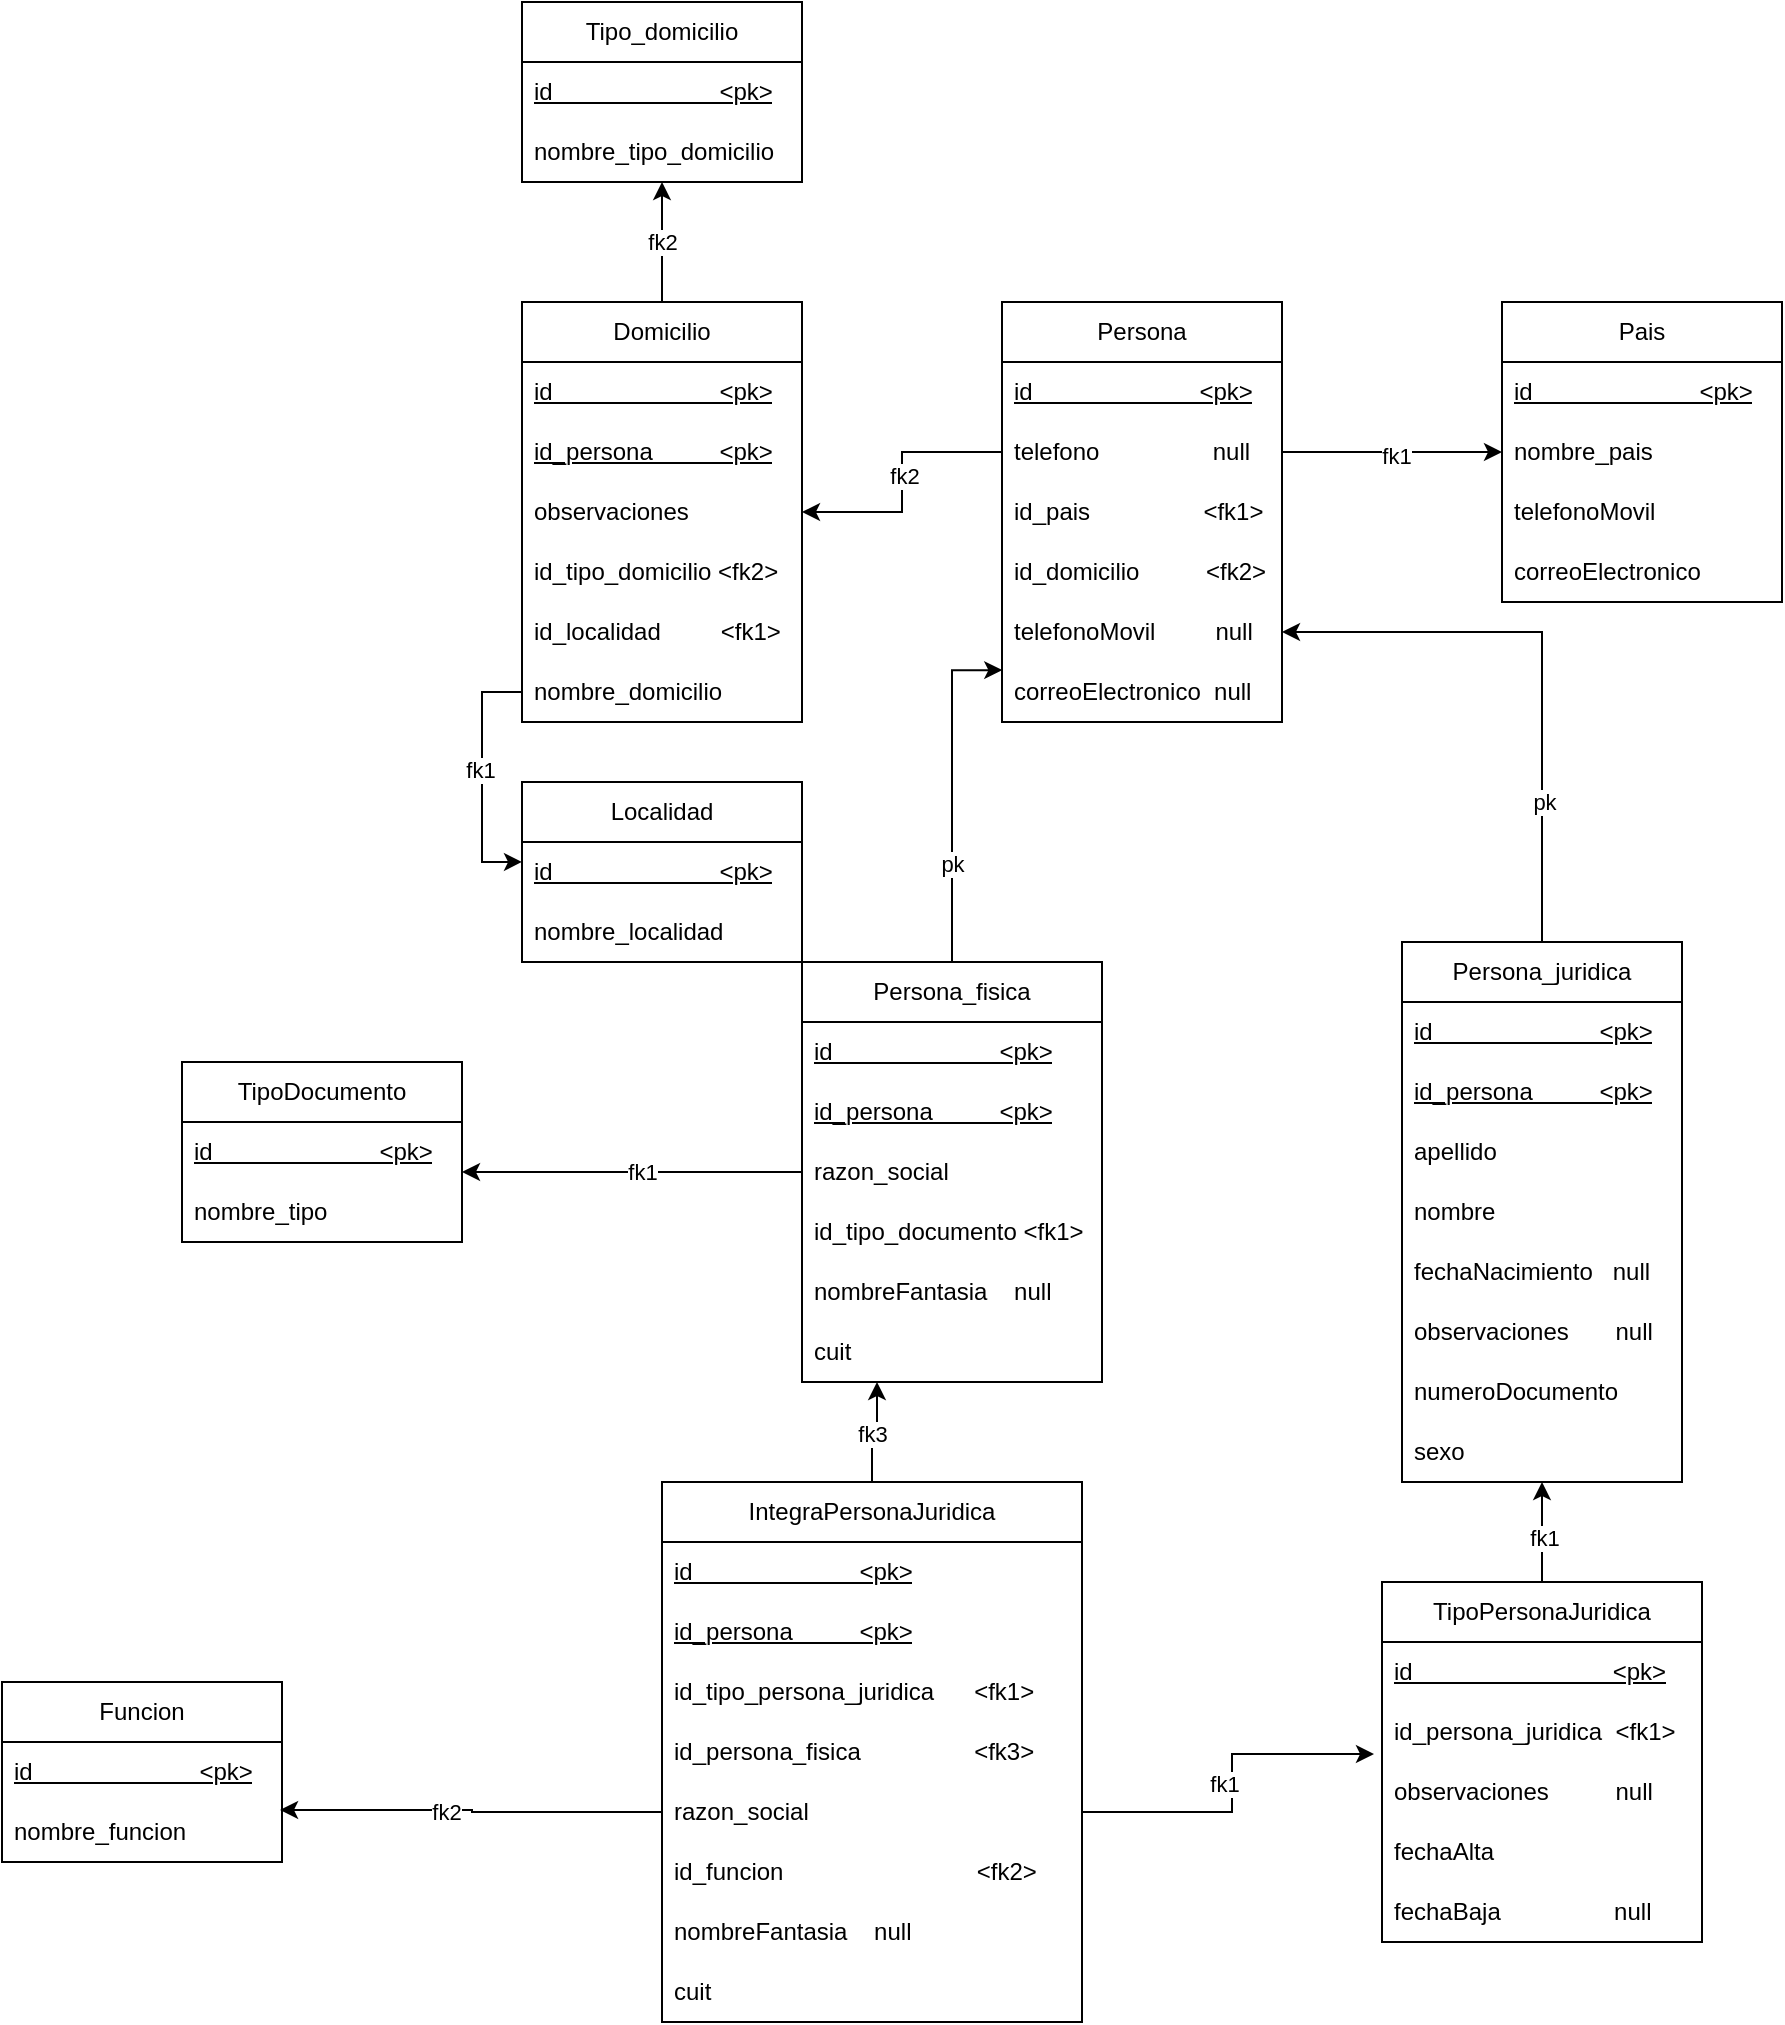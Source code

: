 <mxfile version="24.7.13">
  <diagram name="Page-1" id="C4uqOGB4L-QRxId2xkjS">
    <mxGraphModel dx="2366" dy="1842" grid="1" gridSize="10" guides="1" tooltips="1" connect="1" arrows="1" fold="1" page="1" pageScale="1" pageWidth="850" pageHeight="1100" math="0" shadow="0">
      <root>
        <mxCell id="0" />
        <mxCell id="1" parent="0" />
        <mxCell id="psAsw6sxhrH09f4ZaTey-1" value="Persona" style="swimlane;fontStyle=0;childLayout=stackLayout;horizontal=1;startSize=30;horizontalStack=0;resizeParent=1;resizeParentMax=0;resizeLast=0;collapsible=1;marginBottom=0;whiteSpace=wrap;html=1;" vertex="1" parent="1">
          <mxGeometry x="140" y="110" width="140" height="210" as="geometry" />
        </mxCell>
        <mxCell id="psAsw6sxhrH09f4ZaTey-5" value="&lt;u&gt;id&amp;nbsp;&amp;nbsp;&amp;nbsp;&amp;nbsp;&amp;nbsp;&amp;nbsp;&amp;nbsp;&amp;nbsp;&amp;nbsp;&amp;nbsp;&amp;nbsp;&amp;nbsp;&amp;nbsp;&amp;nbsp;&amp;nbsp;&amp;nbsp;&amp;nbsp;&amp;nbsp;&amp;nbsp;&amp;nbsp;&amp;nbsp;&amp;nbsp;&amp;nbsp;&amp;nbsp; &amp;lt;pk&amp;gt;&lt;/u&gt;" style="text;strokeColor=none;fillColor=none;align=left;verticalAlign=middle;spacingLeft=4;spacingRight=4;overflow=hidden;points=[[0,0.5],[1,0.5]];portConstraint=eastwest;rotatable=0;whiteSpace=wrap;html=1;" vertex="1" parent="psAsw6sxhrH09f4ZaTey-1">
          <mxGeometry y="30" width="140" height="30" as="geometry" />
        </mxCell>
        <mxCell id="psAsw6sxhrH09f4ZaTey-2" value="telefono&amp;nbsp;&amp;nbsp;&amp;nbsp;&amp;nbsp;&amp;nbsp;&amp;nbsp;&amp;nbsp;&amp;nbsp;&amp;nbsp;&amp;nbsp;&amp;nbsp;&amp;nbsp;&amp;nbsp;&amp;nbsp;&amp;nbsp;&amp;nbsp; null" style="text;strokeColor=none;fillColor=none;align=left;verticalAlign=middle;spacingLeft=4;spacingRight=4;overflow=hidden;points=[[0,0.5],[1,0.5]];portConstraint=eastwest;rotatable=0;whiteSpace=wrap;html=1;" vertex="1" parent="psAsw6sxhrH09f4ZaTey-1">
          <mxGeometry y="60" width="140" height="30" as="geometry" />
        </mxCell>
        <mxCell id="psAsw6sxhrH09f4ZaTey-12" value="id_pais&amp;nbsp;&amp;nbsp;&amp;nbsp;&amp;nbsp;&amp;nbsp;&amp;nbsp;&amp;nbsp;&amp;nbsp;&amp;nbsp;&amp;nbsp;&amp;nbsp;&amp;nbsp;&amp;nbsp;&amp;nbsp;&amp;nbsp;&amp;nbsp; &amp;lt;fk1&amp;gt;" style="text;strokeColor=none;fillColor=none;align=left;verticalAlign=middle;spacingLeft=4;spacingRight=4;overflow=hidden;points=[[0,0.5],[1,0.5]];portConstraint=eastwest;rotatable=0;whiteSpace=wrap;html=1;" vertex="1" parent="psAsw6sxhrH09f4ZaTey-1">
          <mxGeometry y="90" width="140" height="30" as="geometry" />
        </mxCell>
        <mxCell id="psAsw6sxhrH09f4ZaTey-20" value="id_domicilio &amp;nbsp; &amp;nbsp;&amp;nbsp;&amp;nbsp;&amp;nbsp;&amp;nbsp;&amp;nbsp; &amp;lt;fk2&amp;gt;" style="text;strokeColor=none;fillColor=none;align=left;verticalAlign=middle;spacingLeft=4;spacingRight=4;overflow=hidden;points=[[0,0.5],[1,0.5]];portConstraint=eastwest;rotatable=0;whiteSpace=wrap;html=1;" vertex="1" parent="psAsw6sxhrH09f4ZaTey-1">
          <mxGeometry y="120" width="140" height="30" as="geometry" />
        </mxCell>
        <mxCell id="psAsw6sxhrH09f4ZaTey-3" value="telefonoMovil&amp;nbsp;&amp;nbsp;&amp;nbsp;&amp;nbsp;&amp;nbsp;&amp;nbsp;&amp;nbsp;&amp;nbsp; null" style="text;strokeColor=none;fillColor=none;align=left;verticalAlign=middle;spacingLeft=4;spacingRight=4;overflow=hidden;points=[[0,0.5],[1,0.5]];portConstraint=eastwest;rotatable=0;whiteSpace=wrap;html=1;" vertex="1" parent="psAsw6sxhrH09f4ZaTey-1">
          <mxGeometry y="150" width="140" height="30" as="geometry" />
        </mxCell>
        <mxCell id="psAsw6sxhrH09f4ZaTey-4" value="correoElectronico&amp;nbsp; null" style="text;strokeColor=none;fillColor=none;align=left;verticalAlign=middle;spacingLeft=4;spacingRight=4;overflow=hidden;points=[[0,0.5],[1,0.5]];portConstraint=eastwest;rotatable=0;whiteSpace=wrap;html=1;" vertex="1" parent="psAsw6sxhrH09f4ZaTey-1">
          <mxGeometry y="180" width="140" height="30" as="geometry" />
        </mxCell>
        <mxCell id="psAsw6sxhrH09f4ZaTey-6" value="Pais" style="swimlane;fontStyle=0;childLayout=stackLayout;horizontal=1;startSize=30;horizontalStack=0;resizeParent=1;resizeParentMax=0;resizeLast=0;collapsible=1;marginBottom=0;whiteSpace=wrap;html=1;" vertex="1" parent="1">
          <mxGeometry x="390" y="110" width="140" height="150" as="geometry" />
        </mxCell>
        <mxCell id="psAsw6sxhrH09f4ZaTey-7" value="&lt;u&gt;id&amp;nbsp;&amp;nbsp;&amp;nbsp;&amp;nbsp;&amp;nbsp;&amp;nbsp;&amp;nbsp;&amp;nbsp;&amp;nbsp;&amp;nbsp;&amp;nbsp;&amp;nbsp;&amp;nbsp;&amp;nbsp;&amp;nbsp;&amp;nbsp;&amp;nbsp;&amp;nbsp;&amp;nbsp;&amp;nbsp;&amp;nbsp;&amp;nbsp;&amp;nbsp;&amp;nbsp; &amp;lt;pk&amp;gt;&lt;/u&gt;" style="text;strokeColor=none;fillColor=none;align=left;verticalAlign=middle;spacingLeft=4;spacingRight=4;overflow=hidden;points=[[0,0.5],[1,0.5]];portConstraint=eastwest;rotatable=0;whiteSpace=wrap;html=1;" vertex="1" parent="psAsw6sxhrH09f4ZaTey-6">
          <mxGeometry y="30" width="140" height="30" as="geometry" />
        </mxCell>
        <mxCell id="psAsw6sxhrH09f4ZaTey-8" value="nombre_pais" style="text;strokeColor=none;fillColor=none;align=left;verticalAlign=middle;spacingLeft=4;spacingRight=4;overflow=hidden;points=[[0,0.5],[1,0.5]];portConstraint=eastwest;rotatable=0;whiteSpace=wrap;html=1;" vertex="1" parent="psAsw6sxhrH09f4ZaTey-6">
          <mxGeometry y="60" width="140" height="30" as="geometry" />
        </mxCell>
        <mxCell id="psAsw6sxhrH09f4ZaTey-9" value="telefonoMovil" style="text;strokeColor=none;fillColor=none;align=left;verticalAlign=middle;spacingLeft=4;spacingRight=4;overflow=hidden;points=[[0,0.5],[1,0.5]];portConstraint=eastwest;rotatable=0;whiteSpace=wrap;html=1;" vertex="1" parent="psAsw6sxhrH09f4ZaTey-6">
          <mxGeometry y="90" width="140" height="30" as="geometry" />
        </mxCell>
        <mxCell id="psAsw6sxhrH09f4ZaTey-10" value="correoElectronico" style="text;strokeColor=none;fillColor=none;align=left;verticalAlign=middle;spacingLeft=4;spacingRight=4;overflow=hidden;points=[[0,0.5],[1,0.5]];portConstraint=eastwest;rotatable=0;whiteSpace=wrap;html=1;" vertex="1" parent="psAsw6sxhrH09f4ZaTey-6">
          <mxGeometry y="120" width="140" height="30" as="geometry" />
        </mxCell>
        <mxCell id="psAsw6sxhrH09f4ZaTey-11" style="edgeStyle=orthogonalEdgeStyle;rounded=0;orthogonalLoop=1;jettySize=auto;html=1;entryX=0;entryY=0.5;entryDx=0;entryDy=0;" edge="1" parent="1" source="psAsw6sxhrH09f4ZaTey-2" target="psAsw6sxhrH09f4ZaTey-8">
          <mxGeometry relative="1" as="geometry" />
        </mxCell>
        <mxCell id="psAsw6sxhrH09f4ZaTey-13" value="fk1" style="edgeLabel;html=1;align=center;verticalAlign=middle;resizable=0;points=[];" vertex="1" connectable="0" parent="psAsw6sxhrH09f4ZaTey-11">
          <mxGeometry x="0.04" y="-2" relative="1" as="geometry">
            <mxPoint as="offset" />
          </mxGeometry>
        </mxCell>
        <mxCell id="psAsw6sxhrH09f4ZaTey-14" value="Domicilio" style="swimlane;fontStyle=0;childLayout=stackLayout;horizontal=1;startSize=30;horizontalStack=0;resizeParent=1;resizeParentMax=0;resizeLast=0;collapsible=1;marginBottom=0;whiteSpace=wrap;html=1;" vertex="1" parent="1">
          <mxGeometry x="-100" y="110" width="140" height="210" as="geometry" />
        </mxCell>
        <mxCell id="psAsw6sxhrH09f4ZaTey-15" value="&lt;u&gt;id&amp;nbsp;&amp;nbsp;&amp;nbsp;&amp;nbsp;&amp;nbsp;&amp;nbsp;&amp;nbsp;&amp;nbsp;&amp;nbsp;&amp;nbsp;&amp;nbsp;&amp;nbsp;&amp;nbsp;&amp;nbsp;&amp;nbsp;&amp;nbsp;&amp;nbsp;&amp;nbsp;&amp;nbsp;&amp;nbsp;&amp;nbsp;&amp;nbsp;&amp;nbsp;&amp;nbsp; &amp;lt;pk&amp;gt;&lt;/u&gt;" style="text;strokeColor=none;fillColor=none;align=left;verticalAlign=middle;spacingLeft=4;spacingRight=4;overflow=hidden;points=[[0,0.5],[1,0.5]];portConstraint=eastwest;rotatable=0;whiteSpace=wrap;html=1;" vertex="1" parent="psAsw6sxhrH09f4ZaTey-14">
          <mxGeometry y="30" width="140" height="30" as="geometry" />
        </mxCell>
        <mxCell id="psAsw6sxhrH09f4ZaTey-52" value="&lt;u&gt;id_persona&amp;nbsp; &amp;nbsp;&amp;nbsp;&amp;nbsp;&amp;nbsp;&amp;nbsp;&amp;nbsp;&amp;nbsp; &amp;lt;pk&amp;gt;&lt;/u&gt;" style="text;strokeColor=none;fillColor=none;align=left;verticalAlign=middle;spacingLeft=4;spacingRight=4;overflow=hidden;points=[[0,0.5],[1,0.5]];portConstraint=eastwest;rotatable=0;whiteSpace=wrap;html=1;" vertex="1" parent="psAsw6sxhrH09f4ZaTey-14">
          <mxGeometry y="60" width="140" height="30" as="geometry" />
        </mxCell>
        <mxCell id="psAsw6sxhrH09f4ZaTey-16" value="observaciones" style="text;strokeColor=none;fillColor=none;align=left;verticalAlign=middle;spacingLeft=4;spacingRight=4;overflow=hidden;points=[[0,0.5],[1,0.5]];portConstraint=eastwest;rotatable=0;whiteSpace=wrap;html=1;" vertex="1" parent="psAsw6sxhrH09f4ZaTey-14">
          <mxGeometry y="90" width="140" height="30" as="geometry" />
        </mxCell>
        <mxCell id="psAsw6sxhrH09f4ZaTey-37" value="id_tipo_domicilio &amp;lt;fk2&amp;gt;" style="text;strokeColor=none;fillColor=none;align=left;verticalAlign=middle;spacingLeft=4;spacingRight=4;overflow=hidden;points=[[0,0.5],[1,0.5]];portConstraint=eastwest;rotatable=0;whiteSpace=wrap;html=1;" vertex="1" parent="psAsw6sxhrH09f4ZaTey-14">
          <mxGeometry y="120" width="140" height="30" as="geometry" />
        </mxCell>
        <mxCell id="psAsw6sxhrH09f4ZaTey-29" value="id_localidad&amp;nbsp; &amp;nbsp;&amp;nbsp;&amp;nbsp;&amp;nbsp;&amp;nbsp;&amp;nbsp; &amp;lt;fk1&amp;gt;" style="text;strokeColor=none;fillColor=none;align=left;verticalAlign=middle;spacingLeft=4;spacingRight=4;overflow=hidden;points=[[0,0.5],[1,0.5]];portConstraint=eastwest;rotatable=0;whiteSpace=wrap;html=1;" vertex="1" parent="psAsw6sxhrH09f4ZaTey-14">
          <mxGeometry y="150" width="140" height="30" as="geometry" />
        </mxCell>
        <mxCell id="psAsw6sxhrH09f4ZaTey-17" value="nombre_domicilio" style="text;strokeColor=none;fillColor=none;align=left;verticalAlign=middle;spacingLeft=4;spacingRight=4;overflow=hidden;points=[[0,0.5],[1,0.5]];portConstraint=eastwest;rotatable=0;whiteSpace=wrap;html=1;" vertex="1" parent="psAsw6sxhrH09f4ZaTey-14">
          <mxGeometry y="180" width="140" height="30" as="geometry" />
        </mxCell>
        <mxCell id="psAsw6sxhrH09f4ZaTey-19" style="edgeStyle=orthogonalEdgeStyle;rounded=0;orthogonalLoop=1;jettySize=auto;html=1;entryX=1;entryY=0.5;entryDx=0;entryDy=0;" edge="1" parent="1" source="psAsw6sxhrH09f4ZaTey-2" target="psAsw6sxhrH09f4ZaTey-16">
          <mxGeometry relative="1" as="geometry" />
        </mxCell>
        <mxCell id="psAsw6sxhrH09f4ZaTey-22" value="fk2" style="edgeLabel;html=1;align=center;verticalAlign=middle;resizable=0;points=[];" vertex="1" connectable="0" parent="psAsw6sxhrH09f4ZaTey-19">
          <mxGeometry x="-0.056" y="1" relative="1" as="geometry">
            <mxPoint as="offset" />
          </mxGeometry>
        </mxCell>
        <mxCell id="psAsw6sxhrH09f4ZaTey-23" value="Localidad" style="swimlane;fontStyle=0;childLayout=stackLayout;horizontal=1;startSize=30;horizontalStack=0;resizeParent=1;resizeParentMax=0;resizeLast=0;collapsible=1;marginBottom=0;whiteSpace=wrap;html=1;" vertex="1" parent="1">
          <mxGeometry x="-100" y="350" width="140" height="90" as="geometry" />
        </mxCell>
        <mxCell id="psAsw6sxhrH09f4ZaTey-24" value="&lt;u&gt;id&amp;nbsp;&amp;nbsp;&amp;nbsp;&amp;nbsp;&amp;nbsp;&amp;nbsp;&amp;nbsp;&amp;nbsp;&amp;nbsp;&amp;nbsp;&amp;nbsp;&amp;nbsp;&amp;nbsp;&amp;nbsp;&amp;nbsp;&amp;nbsp;&amp;nbsp;&amp;nbsp;&amp;nbsp;&amp;nbsp;&amp;nbsp;&amp;nbsp;&amp;nbsp;&amp;nbsp; &amp;lt;pk&amp;gt;&lt;/u&gt;" style="text;strokeColor=none;fillColor=none;align=left;verticalAlign=middle;spacingLeft=4;spacingRight=4;overflow=hidden;points=[[0,0.5],[1,0.5]];portConstraint=eastwest;rotatable=0;whiteSpace=wrap;html=1;" vertex="1" parent="psAsw6sxhrH09f4ZaTey-23">
          <mxGeometry y="30" width="140" height="30" as="geometry" />
        </mxCell>
        <mxCell id="psAsw6sxhrH09f4ZaTey-25" value="nombre_localidad" style="text;strokeColor=none;fillColor=none;align=left;verticalAlign=middle;spacingLeft=4;spacingRight=4;overflow=hidden;points=[[0,0.5],[1,0.5]];portConstraint=eastwest;rotatable=0;whiteSpace=wrap;html=1;" vertex="1" parent="psAsw6sxhrH09f4ZaTey-23">
          <mxGeometry y="60" width="140" height="30" as="geometry" />
        </mxCell>
        <mxCell id="psAsw6sxhrH09f4ZaTey-28" style="edgeStyle=orthogonalEdgeStyle;rounded=0;orthogonalLoop=1;jettySize=auto;html=1;entryX=0;entryY=0.333;entryDx=0;entryDy=0;entryPerimeter=0;" edge="1" parent="1" source="psAsw6sxhrH09f4ZaTey-17" target="psAsw6sxhrH09f4ZaTey-24">
          <mxGeometry relative="1" as="geometry" />
        </mxCell>
        <mxCell id="psAsw6sxhrH09f4ZaTey-94" value="fk1" style="edgeLabel;html=1;align=center;verticalAlign=middle;resizable=0;points=[];" vertex="1" connectable="0" parent="psAsw6sxhrH09f4ZaTey-28">
          <mxGeometry x="-0.053" y="-1" relative="1" as="geometry">
            <mxPoint as="offset" />
          </mxGeometry>
        </mxCell>
        <mxCell id="psAsw6sxhrH09f4ZaTey-30" value="Tipo_domicilio" style="swimlane;fontStyle=0;childLayout=stackLayout;horizontal=1;startSize=30;horizontalStack=0;resizeParent=1;resizeParentMax=0;resizeLast=0;collapsible=1;marginBottom=0;whiteSpace=wrap;html=1;" vertex="1" parent="1">
          <mxGeometry x="-100" y="-40" width="140" height="90" as="geometry" />
        </mxCell>
        <mxCell id="psAsw6sxhrH09f4ZaTey-31" value="&lt;u&gt;id&amp;nbsp;&amp;nbsp;&amp;nbsp;&amp;nbsp;&amp;nbsp;&amp;nbsp;&amp;nbsp;&amp;nbsp;&amp;nbsp;&amp;nbsp;&amp;nbsp;&amp;nbsp;&amp;nbsp;&amp;nbsp;&amp;nbsp;&amp;nbsp;&amp;nbsp;&amp;nbsp;&amp;nbsp;&amp;nbsp;&amp;nbsp;&amp;nbsp;&amp;nbsp;&amp;nbsp; &amp;lt;pk&amp;gt;&lt;/u&gt;" style="text;strokeColor=none;fillColor=none;align=left;verticalAlign=middle;spacingLeft=4;spacingRight=4;overflow=hidden;points=[[0,0.5],[1,0.5]];portConstraint=eastwest;rotatable=0;whiteSpace=wrap;html=1;" vertex="1" parent="psAsw6sxhrH09f4ZaTey-30">
          <mxGeometry y="30" width="140" height="30" as="geometry" />
        </mxCell>
        <mxCell id="psAsw6sxhrH09f4ZaTey-32" value="nombre_tipo_domicilio" style="text;strokeColor=none;fillColor=none;align=left;verticalAlign=middle;spacingLeft=4;spacingRight=4;overflow=hidden;points=[[0,0.5],[1,0.5]];portConstraint=eastwest;rotatable=0;whiteSpace=wrap;html=1;" vertex="1" parent="psAsw6sxhrH09f4ZaTey-30">
          <mxGeometry y="60" width="140" height="30" as="geometry" />
        </mxCell>
        <mxCell id="psAsw6sxhrH09f4ZaTey-33" style="edgeStyle=orthogonalEdgeStyle;rounded=0;orthogonalLoop=1;jettySize=auto;html=1;entryX=0.5;entryY=1;entryDx=0;entryDy=0;entryPerimeter=0;" edge="1" parent="1" source="psAsw6sxhrH09f4ZaTey-14" target="psAsw6sxhrH09f4ZaTey-32">
          <mxGeometry relative="1" as="geometry" />
        </mxCell>
        <mxCell id="psAsw6sxhrH09f4ZaTey-95" value="fk2" style="edgeLabel;html=1;align=center;verticalAlign=middle;resizable=0;points=[];" vertex="1" connectable="0" parent="psAsw6sxhrH09f4ZaTey-33">
          <mxGeometry relative="1" as="geometry">
            <mxPoint as="offset" />
          </mxGeometry>
        </mxCell>
        <mxCell id="psAsw6sxhrH09f4ZaTey-38" value="Persona_fisica" style="swimlane;fontStyle=0;childLayout=stackLayout;horizontal=1;startSize=30;horizontalStack=0;resizeParent=1;resizeParentMax=0;resizeLast=0;collapsible=1;marginBottom=0;whiteSpace=wrap;html=1;" vertex="1" parent="1">
          <mxGeometry x="40" y="440" width="150" height="210" as="geometry" />
        </mxCell>
        <mxCell id="psAsw6sxhrH09f4ZaTey-39" value="&lt;u&gt;id&amp;nbsp;&amp;nbsp;&amp;nbsp;&amp;nbsp;&amp;nbsp;&amp;nbsp;&amp;nbsp;&amp;nbsp;&amp;nbsp;&amp;nbsp;&amp;nbsp;&amp;nbsp;&amp;nbsp;&amp;nbsp;&amp;nbsp;&amp;nbsp;&amp;nbsp;&amp;nbsp;&amp;nbsp;&amp;nbsp;&amp;nbsp;&amp;nbsp;&amp;nbsp;&amp;nbsp; &amp;lt;pk&amp;gt;&lt;/u&gt;" style="text;strokeColor=none;fillColor=none;align=left;verticalAlign=middle;spacingLeft=4;spacingRight=4;overflow=hidden;points=[[0,0.5],[1,0.5]];portConstraint=eastwest;rotatable=0;whiteSpace=wrap;html=1;" vertex="1" parent="psAsw6sxhrH09f4ZaTey-38">
          <mxGeometry y="30" width="150" height="30" as="geometry" />
        </mxCell>
        <mxCell id="psAsw6sxhrH09f4ZaTey-57" value="&lt;u&gt;id_persona &amp;nbsp; &amp;nbsp;&amp;nbsp;&amp;nbsp;&amp;nbsp;&amp;nbsp;&amp;nbsp; &amp;lt;pk&amp;gt;&lt;/u&gt;" style="text;strokeColor=none;fillColor=none;align=left;verticalAlign=middle;spacingLeft=4;spacingRight=4;overflow=hidden;points=[[0,0.5],[1,0.5]];portConstraint=eastwest;rotatable=0;whiteSpace=wrap;html=1;" vertex="1" parent="psAsw6sxhrH09f4ZaTey-38">
          <mxGeometry y="60" width="150" height="30" as="geometry" />
        </mxCell>
        <mxCell id="psAsw6sxhrH09f4ZaTey-40" value="razon_social&amp;nbsp;&amp;nbsp;&amp;nbsp;&amp;nbsp;&amp;nbsp; " style="text;strokeColor=none;fillColor=none;align=left;verticalAlign=middle;spacingLeft=4;spacingRight=4;overflow=hidden;points=[[0,0.5],[1,0.5]];portConstraint=eastwest;rotatable=0;whiteSpace=wrap;html=1;" vertex="1" parent="psAsw6sxhrH09f4ZaTey-38">
          <mxGeometry y="90" width="150" height="30" as="geometry" />
        </mxCell>
        <mxCell id="psAsw6sxhrH09f4ZaTey-103" value="id_tipo_documento &amp;lt;fk1&amp;gt;" style="text;strokeColor=none;fillColor=none;align=left;verticalAlign=middle;spacingLeft=4;spacingRight=4;overflow=hidden;points=[[0,0.5],[1,0.5]];portConstraint=eastwest;rotatable=0;whiteSpace=wrap;html=1;" vertex="1" parent="psAsw6sxhrH09f4ZaTey-38">
          <mxGeometry y="120" width="150" height="30" as="geometry" />
        </mxCell>
        <mxCell id="psAsw6sxhrH09f4ZaTey-41" value="nombreFantasia&amp;nbsp;&amp;nbsp;&amp;nbsp; null" style="text;strokeColor=none;fillColor=none;align=left;verticalAlign=middle;spacingLeft=4;spacingRight=4;overflow=hidden;points=[[0,0.5],[1,0.5]];portConstraint=eastwest;rotatable=0;whiteSpace=wrap;html=1;" vertex="1" parent="psAsw6sxhrH09f4ZaTey-38">
          <mxGeometry y="150" width="150" height="30" as="geometry" />
        </mxCell>
        <mxCell id="psAsw6sxhrH09f4ZaTey-42" value="cuit" style="text;strokeColor=none;fillColor=none;align=left;verticalAlign=middle;spacingLeft=4;spacingRight=4;overflow=hidden;points=[[0,0.5],[1,0.5]];portConstraint=eastwest;rotatable=0;whiteSpace=wrap;html=1;" vertex="1" parent="psAsw6sxhrH09f4ZaTey-38">
          <mxGeometry y="180" width="150" height="30" as="geometry" />
        </mxCell>
        <mxCell id="psAsw6sxhrH09f4ZaTey-56" style="edgeStyle=orthogonalEdgeStyle;rounded=0;orthogonalLoop=1;jettySize=auto;html=1;entryX=1;entryY=0.5;entryDx=0;entryDy=0;" edge="1" parent="1" source="psAsw6sxhrH09f4ZaTey-45" target="psAsw6sxhrH09f4ZaTey-3">
          <mxGeometry relative="1" as="geometry" />
        </mxCell>
        <mxCell id="psAsw6sxhrH09f4ZaTey-93" value="pk" style="edgeLabel;html=1;align=center;verticalAlign=middle;resizable=0;points=[];" vertex="1" connectable="0" parent="psAsw6sxhrH09f4ZaTey-56">
          <mxGeometry x="-0.509" y="-1" relative="1" as="geometry">
            <mxPoint as="offset" />
          </mxGeometry>
        </mxCell>
        <mxCell id="psAsw6sxhrH09f4ZaTey-45" value="Persona_juridica" style="swimlane;fontStyle=0;childLayout=stackLayout;horizontal=1;startSize=30;horizontalStack=0;resizeParent=1;resizeParentMax=0;resizeLast=0;collapsible=1;marginBottom=0;whiteSpace=wrap;html=1;" vertex="1" parent="1">
          <mxGeometry x="340" y="430" width="140" height="270" as="geometry" />
        </mxCell>
        <mxCell id="psAsw6sxhrH09f4ZaTey-46" value="&lt;u&gt;id&amp;nbsp;&amp;nbsp;&amp;nbsp;&amp;nbsp;&amp;nbsp;&amp;nbsp;&amp;nbsp;&amp;nbsp;&amp;nbsp;&amp;nbsp;&amp;nbsp;&amp;nbsp;&amp;nbsp;&amp;nbsp;&amp;nbsp;&amp;nbsp;&amp;nbsp;&amp;nbsp;&amp;nbsp;&amp;nbsp;&amp;nbsp;&amp;nbsp;&amp;nbsp;&amp;nbsp; &amp;lt;pk&amp;gt;&lt;/u&gt;" style="text;strokeColor=none;fillColor=none;align=left;verticalAlign=middle;spacingLeft=4;spacingRight=4;overflow=hidden;points=[[0,0.5],[1,0.5]];portConstraint=eastwest;rotatable=0;whiteSpace=wrap;html=1;" vertex="1" parent="psAsw6sxhrH09f4ZaTey-45">
          <mxGeometry y="30" width="140" height="30" as="geometry" />
        </mxCell>
        <mxCell id="psAsw6sxhrH09f4ZaTey-59" value="&lt;u&gt;id_persona &amp;nbsp; &amp;nbsp;&amp;nbsp;&amp;nbsp;&amp;nbsp;&amp;nbsp;&amp;nbsp; &amp;lt;pk&amp;gt;&lt;/u&gt;" style="text;strokeColor=none;fillColor=none;align=left;verticalAlign=middle;spacingLeft=4;spacingRight=4;overflow=hidden;points=[[0,0.5],[1,0.5]];portConstraint=eastwest;rotatable=0;whiteSpace=wrap;html=1;" vertex="1" parent="psAsw6sxhrH09f4ZaTey-45">
          <mxGeometry y="60" width="140" height="30" as="geometry" />
        </mxCell>
        <mxCell id="psAsw6sxhrH09f4ZaTey-47" value="apellido" style="text;strokeColor=none;fillColor=none;align=left;verticalAlign=middle;spacingLeft=4;spacingRight=4;overflow=hidden;points=[[0,0.5],[1,0.5]];portConstraint=eastwest;rotatable=0;whiteSpace=wrap;html=1;" vertex="1" parent="psAsw6sxhrH09f4ZaTey-45">
          <mxGeometry y="90" width="140" height="30" as="geometry" />
        </mxCell>
        <mxCell id="psAsw6sxhrH09f4ZaTey-48" value="nombre" style="text;strokeColor=none;fillColor=none;align=left;verticalAlign=middle;spacingLeft=4;spacingRight=4;overflow=hidden;points=[[0,0.5],[1,0.5]];portConstraint=eastwest;rotatable=0;whiteSpace=wrap;html=1;" vertex="1" parent="psAsw6sxhrH09f4ZaTey-45">
          <mxGeometry y="120" width="140" height="30" as="geometry" />
        </mxCell>
        <mxCell id="psAsw6sxhrH09f4ZaTey-49" value="fechaNacimiento&amp;nbsp;&amp;nbsp; null" style="text;strokeColor=none;fillColor=none;align=left;verticalAlign=middle;spacingLeft=4;spacingRight=4;overflow=hidden;points=[[0,0.5],[1,0.5]];portConstraint=eastwest;rotatable=0;whiteSpace=wrap;html=1;" vertex="1" parent="psAsw6sxhrH09f4ZaTey-45">
          <mxGeometry y="150" width="140" height="30" as="geometry" />
        </mxCell>
        <mxCell id="psAsw6sxhrH09f4ZaTey-50" value="observaciones&amp;nbsp;&amp;nbsp;&amp;nbsp;&amp;nbsp;&amp;nbsp;&amp;nbsp; null" style="text;strokeColor=none;fillColor=none;align=left;verticalAlign=middle;spacingLeft=4;spacingRight=4;overflow=hidden;points=[[0,0.5],[1,0.5]];portConstraint=eastwest;rotatable=0;whiteSpace=wrap;html=1;" vertex="1" parent="psAsw6sxhrH09f4ZaTey-45">
          <mxGeometry y="180" width="140" height="30" as="geometry" />
        </mxCell>
        <mxCell id="psAsw6sxhrH09f4ZaTey-54" value="numeroDocumento" style="text;strokeColor=none;fillColor=none;align=left;verticalAlign=middle;spacingLeft=4;spacingRight=4;overflow=hidden;points=[[0,0.5],[1,0.5]];portConstraint=eastwest;rotatable=0;whiteSpace=wrap;html=1;" vertex="1" parent="psAsw6sxhrH09f4ZaTey-45">
          <mxGeometry y="210" width="140" height="30" as="geometry" />
        </mxCell>
        <mxCell id="psAsw6sxhrH09f4ZaTey-51" value="sexo" style="text;strokeColor=none;fillColor=none;align=left;verticalAlign=middle;spacingLeft=4;spacingRight=4;overflow=hidden;points=[[0,0.5],[1,0.5]];portConstraint=eastwest;rotatable=0;whiteSpace=wrap;html=1;" vertex="1" parent="psAsw6sxhrH09f4ZaTey-45">
          <mxGeometry y="240" width="140" height="30" as="geometry" />
        </mxCell>
        <mxCell id="psAsw6sxhrH09f4ZaTey-55" style="edgeStyle=orthogonalEdgeStyle;rounded=0;orthogonalLoop=1;jettySize=auto;html=1;entryX=0.001;entryY=0.135;entryDx=0;entryDy=0;entryPerimeter=0;" edge="1" parent="1" source="psAsw6sxhrH09f4ZaTey-38" target="psAsw6sxhrH09f4ZaTey-4">
          <mxGeometry relative="1" as="geometry" />
        </mxCell>
        <mxCell id="psAsw6sxhrH09f4ZaTey-92" value="pk" style="edgeLabel;html=1;align=center;verticalAlign=middle;resizable=0;points=[];" vertex="1" connectable="0" parent="psAsw6sxhrH09f4ZaTey-55">
          <mxGeometry x="-0.421" relative="1" as="geometry">
            <mxPoint as="offset" />
          </mxGeometry>
        </mxCell>
        <mxCell id="psAsw6sxhrH09f4ZaTey-84" style="edgeStyle=orthogonalEdgeStyle;rounded=0;orthogonalLoop=1;jettySize=auto;html=1;entryX=0.5;entryY=1;entryDx=0;entryDy=0;" edge="1" parent="1" source="psAsw6sxhrH09f4ZaTey-60" target="psAsw6sxhrH09f4ZaTey-45">
          <mxGeometry relative="1" as="geometry" />
        </mxCell>
        <mxCell id="psAsw6sxhrH09f4ZaTey-91" value="fk1" style="edgeLabel;html=1;align=center;verticalAlign=middle;resizable=0;points=[];" vertex="1" connectable="0" parent="psAsw6sxhrH09f4ZaTey-84">
          <mxGeometry x="-0.12" y="-1" relative="1" as="geometry">
            <mxPoint as="offset" />
          </mxGeometry>
        </mxCell>
        <mxCell id="psAsw6sxhrH09f4ZaTey-60" value="TipoPersonaJuridica" style="swimlane;fontStyle=0;childLayout=stackLayout;horizontal=1;startSize=30;horizontalStack=0;resizeParent=1;resizeParentMax=0;resizeLast=0;collapsible=1;marginBottom=0;whiteSpace=wrap;html=1;" vertex="1" parent="1">
          <mxGeometry x="330" y="750" width="160" height="180" as="geometry" />
        </mxCell>
        <mxCell id="psAsw6sxhrH09f4ZaTey-61" value="&lt;u&gt;id&amp;nbsp;&amp;nbsp;&amp;nbsp;&amp;nbsp;&amp;nbsp;&amp;nbsp;&amp;nbsp;&amp;nbsp;&amp;nbsp;&amp;nbsp;&amp;nbsp;&amp;nbsp;&amp;nbsp;&amp;nbsp;&amp;nbsp;&amp;nbsp;&amp;nbsp;&amp;nbsp;&amp;nbsp;&amp;nbsp;&amp;nbsp;&amp;nbsp;&amp;nbsp;&amp;nbsp;&amp;nbsp;&amp;nbsp;&amp;nbsp;&amp;nbsp;&amp;nbsp; &amp;lt;pk&amp;gt;&lt;/u&gt;" style="text;strokeColor=none;fillColor=none;align=left;verticalAlign=middle;spacingLeft=4;spacingRight=4;overflow=hidden;points=[[0,0.5],[1,0.5]];portConstraint=eastwest;rotatable=0;whiteSpace=wrap;html=1;" vertex="1" parent="psAsw6sxhrH09f4ZaTey-60">
          <mxGeometry y="30" width="160" height="30" as="geometry" />
        </mxCell>
        <mxCell id="psAsw6sxhrH09f4ZaTey-63" value="id_persona_juridica&amp;nbsp; &amp;lt;fk1&amp;gt;" style="text;strokeColor=none;fillColor=none;align=left;verticalAlign=middle;spacingLeft=4;spacingRight=4;overflow=hidden;points=[[0,0.5],[1,0.5]];portConstraint=eastwest;rotatable=0;whiteSpace=wrap;html=1;" vertex="1" parent="psAsw6sxhrH09f4ZaTey-60">
          <mxGeometry y="60" width="160" height="30" as="geometry" />
        </mxCell>
        <mxCell id="psAsw6sxhrH09f4ZaTey-64" value="observaciones&amp;nbsp;&amp;nbsp;&amp;nbsp;&amp;nbsp;&amp;nbsp;&amp;nbsp;&amp;nbsp;&amp;nbsp;&amp;nbsp; null" style="text;strokeColor=none;fillColor=none;align=left;verticalAlign=middle;spacingLeft=4;spacingRight=4;overflow=hidden;points=[[0,0.5],[1,0.5]];portConstraint=eastwest;rotatable=0;whiteSpace=wrap;html=1;" vertex="1" parent="psAsw6sxhrH09f4ZaTey-60">
          <mxGeometry y="90" width="160" height="30" as="geometry" />
        </mxCell>
        <mxCell id="psAsw6sxhrH09f4ZaTey-65" value="fechaAlta&amp;nbsp;&amp;nbsp;&amp;nbsp;&amp;nbsp;&amp;nbsp;&amp;nbsp;&amp;nbsp;&amp;nbsp;&amp;nbsp;&amp;nbsp;&amp;nbsp;&amp;nbsp;&amp;nbsp;&amp;nbsp;&amp;nbsp;&amp;nbsp; " style="text;strokeColor=none;fillColor=none;align=left;verticalAlign=middle;spacingLeft=4;spacingRight=4;overflow=hidden;points=[[0,0.5],[1,0.5]];portConstraint=eastwest;rotatable=0;whiteSpace=wrap;html=1;" vertex="1" parent="psAsw6sxhrH09f4ZaTey-60">
          <mxGeometry y="120" width="160" height="30" as="geometry" />
        </mxCell>
        <mxCell id="psAsw6sxhrH09f4ZaTey-85" value="fechaBaja&amp;nbsp;&amp;nbsp;&amp;nbsp;&amp;nbsp;&amp;nbsp;&amp;nbsp;&amp;nbsp;&amp;nbsp;&amp;nbsp;&amp;nbsp;&amp;nbsp;&amp;nbsp;&amp;nbsp;&amp;nbsp;&amp;nbsp;&amp;nbsp; null" style="text;strokeColor=none;fillColor=none;align=left;verticalAlign=middle;spacingLeft=4;spacingRight=4;overflow=hidden;points=[[0,0.5],[1,0.5]];portConstraint=eastwest;rotatable=0;whiteSpace=wrap;html=1;" vertex="1" parent="psAsw6sxhrH09f4ZaTey-60">
          <mxGeometry y="150" width="160" height="30" as="geometry" />
        </mxCell>
        <mxCell id="psAsw6sxhrH09f4ZaTey-99" style="edgeStyle=orthogonalEdgeStyle;rounded=0;orthogonalLoop=1;jettySize=auto;html=1;entryX=0.25;entryY=1;entryDx=0;entryDy=0;" edge="1" parent="1" source="psAsw6sxhrH09f4ZaTey-66" target="psAsw6sxhrH09f4ZaTey-38">
          <mxGeometry relative="1" as="geometry" />
        </mxCell>
        <mxCell id="psAsw6sxhrH09f4ZaTey-101" value="fk3" style="edgeLabel;html=1;align=center;verticalAlign=middle;resizable=0;points=[];" vertex="1" connectable="0" parent="psAsw6sxhrH09f4ZaTey-99">
          <mxGeometry x="-0.05" y="-1" relative="1" as="geometry">
            <mxPoint as="offset" />
          </mxGeometry>
        </mxCell>
        <mxCell id="psAsw6sxhrH09f4ZaTey-66" value="IntegraPersonaJuridica" style="swimlane;fontStyle=0;childLayout=stackLayout;horizontal=1;startSize=30;horizontalStack=0;resizeParent=1;resizeParentMax=0;resizeLast=0;collapsible=1;marginBottom=0;whiteSpace=wrap;html=1;" vertex="1" parent="1">
          <mxGeometry x="-30" y="700" width="210" height="270" as="geometry" />
        </mxCell>
        <mxCell id="psAsw6sxhrH09f4ZaTey-67" value="&lt;u&gt;id&amp;nbsp;&amp;nbsp;&amp;nbsp;&amp;nbsp;&amp;nbsp;&amp;nbsp;&amp;nbsp;&amp;nbsp;&amp;nbsp;&amp;nbsp;&amp;nbsp;&amp;nbsp;&amp;nbsp;&amp;nbsp;&amp;nbsp;&amp;nbsp;&amp;nbsp;&amp;nbsp;&amp;nbsp;&amp;nbsp;&amp;nbsp;&amp;nbsp;&amp;nbsp;&amp;nbsp; &amp;lt;pk&amp;gt;&lt;/u&gt;" style="text;strokeColor=none;fillColor=none;align=left;verticalAlign=middle;spacingLeft=4;spacingRight=4;overflow=hidden;points=[[0,0.5],[1,0.5]];portConstraint=eastwest;rotatable=0;whiteSpace=wrap;html=1;" vertex="1" parent="psAsw6sxhrH09f4ZaTey-66">
          <mxGeometry y="30" width="210" height="30" as="geometry" />
        </mxCell>
        <mxCell id="psAsw6sxhrH09f4ZaTey-68" value="&lt;u&gt;id_persona &amp;nbsp; &amp;nbsp;&amp;nbsp;&amp;nbsp;&amp;nbsp;&amp;nbsp;&amp;nbsp; &amp;lt;pk&amp;gt;&lt;/u&gt;" style="text;strokeColor=none;fillColor=none;align=left;verticalAlign=middle;spacingLeft=4;spacingRight=4;overflow=hidden;points=[[0,0.5],[1,0.5]];portConstraint=eastwest;rotatable=0;whiteSpace=wrap;html=1;" vertex="1" parent="psAsw6sxhrH09f4ZaTey-66">
          <mxGeometry y="60" width="210" height="30" as="geometry" />
        </mxCell>
        <mxCell id="psAsw6sxhrH09f4ZaTey-87" value="id_tipo_persona_juridica&amp;nbsp;&amp;nbsp;&amp;nbsp;&amp;nbsp;&amp;nbsp; &amp;lt;fk1&amp;gt;" style="text;strokeColor=none;fillColor=none;align=left;verticalAlign=middle;spacingLeft=4;spacingRight=4;overflow=hidden;points=[[0,0.5],[1,0.5]];portConstraint=eastwest;rotatable=0;whiteSpace=wrap;html=1;" vertex="1" parent="psAsw6sxhrH09f4ZaTey-66">
          <mxGeometry y="90" width="210" height="30" as="geometry" />
        </mxCell>
        <mxCell id="psAsw6sxhrH09f4ZaTey-100" value="id_persona_fisica &amp;nbsp;&amp;nbsp; &amp;nbsp; &amp;nbsp; &amp;nbsp; &amp;nbsp; &amp;nbsp; &amp;nbsp;&amp;nbsp; &amp;lt;fk3&amp;gt;" style="text;strokeColor=none;fillColor=none;align=left;verticalAlign=middle;spacingLeft=4;spacingRight=4;overflow=hidden;points=[[0,0.5],[1,0.5]];portConstraint=eastwest;rotatable=0;whiteSpace=wrap;html=1;" vertex="1" parent="psAsw6sxhrH09f4ZaTey-66">
          <mxGeometry y="120" width="210" height="30" as="geometry" />
        </mxCell>
        <mxCell id="psAsw6sxhrH09f4ZaTey-69" value="razon_social&amp;nbsp;&amp;nbsp;&amp;nbsp;&amp;nbsp;&amp;nbsp; " style="text;strokeColor=none;fillColor=none;align=left;verticalAlign=middle;spacingLeft=4;spacingRight=4;overflow=hidden;points=[[0,0.5],[1,0.5]];portConstraint=eastwest;rotatable=0;whiteSpace=wrap;html=1;" vertex="1" parent="psAsw6sxhrH09f4ZaTey-66">
          <mxGeometry y="150" width="210" height="30" as="geometry" />
        </mxCell>
        <mxCell id="psAsw6sxhrH09f4ZaTey-97" value="id_funcion&amp;nbsp;&amp;nbsp;&amp;nbsp;&amp;nbsp;&amp;nbsp;&amp;nbsp;&amp;nbsp;&amp;nbsp;&amp;nbsp;&amp;nbsp;&amp;nbsp;&amp;nbsp; &amp;nbsp; &amp;nbsp; &amp;nbsp; &amp;nbsp; &amp;nbsp; &amp;nbsp; &amp;nbsp; &amp;nbsp; &amp;lt;fk2&amp;gt;" style="text;strokeColor=none;fillColor=none;align=left;verticalAlign=middle;spacingLeft=4;spacingRight=4;overflow=hidden;points=[[0,0.5],[1,0.5]];portConstraint=eastwest;rotatable=0;whiteSpace=wrap;html=1;" vertex="1" parent="psAsw6sxhrH09f4ZaTey-66">
          <mxGeometry y="180" width="210" height="30" as="geometry" />
        </mxCell>
        <mxCell id="psAsw6sxhrH09f4ZaTey-70" value="nombreFantasia&amp;nbsp;&amp;nbsp;&amp;nbsp; null" style="text;strokeColor=none;fillColor=none;align=left;verticalAlign=middle;spacingLeft=4;spacingRight=4;overflow=hidden;points=[[0,0.5],[1,0.5]];portConstraint=eastwest;rotatable=0;whiteSpace=wrap;html=1;" vertex="1" parent="psAsw6sxhrH09f4ZaTey-66">
          <mxGeometry y="210" width="210" height="30" as="geometry" />
        </mxCell>
        <mxCell id="psAsw6sxhrH09f4ZaTey-71" value="cuit" style="text;strokeColor=none;fillColor=none;align=left;verticalAlign=middle;spacingLeft=4;spacingRight=4;overflow=hidden;points=[[0,0.5],[1,0.5]];portConstraint=eastwest;rotatable=0;whiteSpace=wrap;html=1;" vertex="1" parent="psAsw6sxhrH09f4ZaTey-66">
          <mxGeometry y="240" width="210" height="30" as="geometry" />
        </mxCell>
        <mxCell id="psAsw6sxhrH09f4ZaTey-72" value="Funcion" style="swimlane;fontStyle=0;childLayout=stackLayout;horizontal=1;startSize=30;horizontalStack=0;resizeParent=1;resizeParentMax=0;resizeLast=0;collapsible=1;marginBottom=0;whiteSpace=wrap;html=1;" vertex="1" parent="1">
          <mxGeometry x="-360" y="800" width="140" height="90" as="geometry" />
        </mxCell>
        <mxCell id="psAsw6sxhrH09f4ZaTey-73" value="&lt;u&gt;id&amp;nbsp;&amp;nbsp;&amp;nbsp;&amp;nbsp;&amp;nbsp;&amp;nbsp;&amp;nbsp;&amp;nbsp;&amp;nbsp;&amp;nbsp;&amp;nbsp;&amp;nbsp;&amp;nbsp;&amp;nbsp;&amp;nbsp;&amp;nbsp;&amp;nbsp;&amp;nbsp;&amp;nbsp;&amp;nbsp;&amp;nbsp;&amp;nbsp;&amp;nbsp;&amp;nbsp; &amp;lt;pk&amp;gt;&lt;/u&gt;" style="text;strokeColor=none;fillColor=none;align=left;verticalAlign=middle;spacingLeft=4;spacingRight=4;overflow=hidden;points=[[0,0.5],[1,0.5]];portConstraint=eastwest;rotatable=0;whiteSpace=wrap;html=1;" vertex="1" parent="psAsw6sxhrH09f4ZaTey-72">
          <mxGeometry y="30" width="140" height="30" as="geometry" />
        </mxCell>
        <mxCell id="psAsw6sxhrH09f4ZaTey-77" value="nombre_funcion" style="text;strokeColor=none;fillColor=none;align=left;verticalAlign=middle;spacingLeft=4;spacingRight=4;overflow=hidden;points=[[0,0.5],[1,0.5]];portConstraint=eastwest;rotatable=0;whiteSpace=wrap;html=1;" vertex="1" parent="psAsw6sxhrH09f4ZaTey-72">
          <mxGeometry y="60" width="140" height="30" as="geometry" />
        </mxCell>
        <mxCell id="psAsw6sxhrH09f4ZaTey-78" value="TipoDocumento" style="swimlane;fontStyle=0;childLayout=stackLayout;horizontal=1;startSize=30;horizontalStack=0;resizeParent=1;resizeParentMax=0;resizeLast=0;collapsible=1;marginBottom=0;whiteSpace=wrap;html=1;" vertex="1" parent="1">
          <mxGeometry x="-270" y="490" width="140" height="90" as="geometry" />
        </mxCell>
        <mxCell id="psAsw6sxhrH09f4ZaTey-79" value="&lt;u&gt;id&amp;nbsp;&amp;nbsp;&amp;nbsp;&amp;nbsp;&amp;nbsp;&amp;nbsp;&amp;nbsp;&amp;nbsp;&amp;nbsp;&amp;nbsp;&amp;nbsp;&amp;nbsp;&amp;nbsp;&amp;nbsp;&amp;nbsp;&amp;nbsp;&amp;nbsp;&amp;nbsp;&amp;nbsp;&amp;nbsp;&amp;nbsp;&amp;nbsp;&amp;nbsp;&amp;nbsp; &amp;lt;pk&amp;gt;&lt;/u&gt;" style="text;strokeColor=none;fillColor=none;align=left;verticalAlign=middle;spacingLeft=4;spacingRight=4;overflow=hidden;points=[[0,0.5],[1,0.5]];portConstraint=eastwest;rotatable=0;whiteSpace=wrap;html=1;" vertex="1" parent="psAsw6sxhrH09f4ZaTey-78">
          <mxGeometry y="30" width="140" height="30" as="geometry" />
        </mxCell>
        <mxCell id="psAsw6sxhrH09f4ZaTey-83" value="nombre_tipo" style="text;strokeColor=none;fillColor=none;align=left;verticalAlign=middle;spacingLeft=4;spacingRight=4;overflow=hidden;points=[[0,0.5],[1,0.5]];portConstraint=eastwest;rotatable=0;whiteSpace=wrap;html=1;" vertex="1" parent="psAsw6sxhrH09f4ZaTey-78">
          <mxGeometry y="60" width="140" height="30" as="geometry" />
        </mxCell>
        <mxCell id="psAsw6sxhrH09f4ZaTey-86" style="edgeStyle=orthogonalEdgeStyle;rounded=0;orthogonalLoop=1;jettySize=auto;html=1;entryX=-0.025;entryY=0.867;entryDx=0;entryDy=0;entryPerimeter=0;" edge="1" parent="1" source="psAsw6sxhrH09f4ZaTey-69" target="psAsw6sxhrH09f4ZaTey-63">
          <mxGeometry relative="1" as="geometry">
            <mxPoint x="330" y="830" as="targetPoint" />
          </mxGeometry>
        </mxCell>
        <mxCell id="psAsw6sxhrH09f4ZaTey-90" value="fk1" style="edgeLabel;html=1;align=center;verticalAlign=middle;resizable=0;points=[];" vertex="1" connectable="0" parent="psAsw6sxhrH09f4ZaTey-86">
          <mxGeometry x="0.025" y="4" relative="1" as="geometry">
            <mxPoint as="offset" />
          </mxGeometry>
        </mxCell>
        <mxCell id="psAsw6sxhrH09f4ZaTey-96" style="edgeStyle=orthogonalEdgeStyle;rounded=0;orthogonalLoop=1;jettySize=auto;html=1;entryX=0.993;entryY=0.133;entryDx=0;entryDy=0;entryPerimeter=0;" edge="1" parent="1" source="psAsw6sxhrH09f4ZaTey-69" target="psAsw6sxhrH09f4ZaTey-77">
          <mxGeometry relative="1" as="geometry">
            <mxPoint x="-191" y="835" as="targetPoint" />
          </mxGeometry>
        </mxCell>
        <mxCell id="psAsw6sxhrH09f4ZaTey-98" value="fk2" style="edgeLabel;html=1;align=center;verticalAlign=middle;resizable=0;points=[];" vertex="1" connectable="0" parent="psAsw6sxhrH09f4ZaTey-96">
          <mxGeometry x="0.139" y="1" relative="1" as="geometry">
            <mxPoint as="offset" />
          </mxGeometry>
        </mxCell>
        <mxCell id="psAsw6sxhrH09f4ZaTey-102" style="edgeStyle=orthogonalEdgeStyle;rounded=0;orthogonalLoop=1;jettySize=auto;html=1;entryX=1;entryY=0.833;entryDx=0;entryDy=0;entryPerimeter=0;" edge="1" parent="1" source="psAsw6sxhrH09f4ZaTey-40" target="psAsw6sxhrH09f4ZaTey-79">
          <mxGeometry relative="1" as="geometry" />
        </mxCell>
        <mxCell id="psAsw6sxhrH09f4ZaTey-104" value="fk1" style="edgeLabel;html=1;align=center;verticalAlign=middle;resizable=0;points=[];" vertex="1" connectable="0" parent="psAsw6sxhrH09f4ZaTey-102">
          <mxGeometry x="-0.318" y="4" relative="1" as="geometry">
            <mxPoint x="-22" y="-4" as="offset" />
          </mxGeometry>
        </mxCell>
      </root>
    </mxGraphModel>
  </diagram>
</mxfile>
